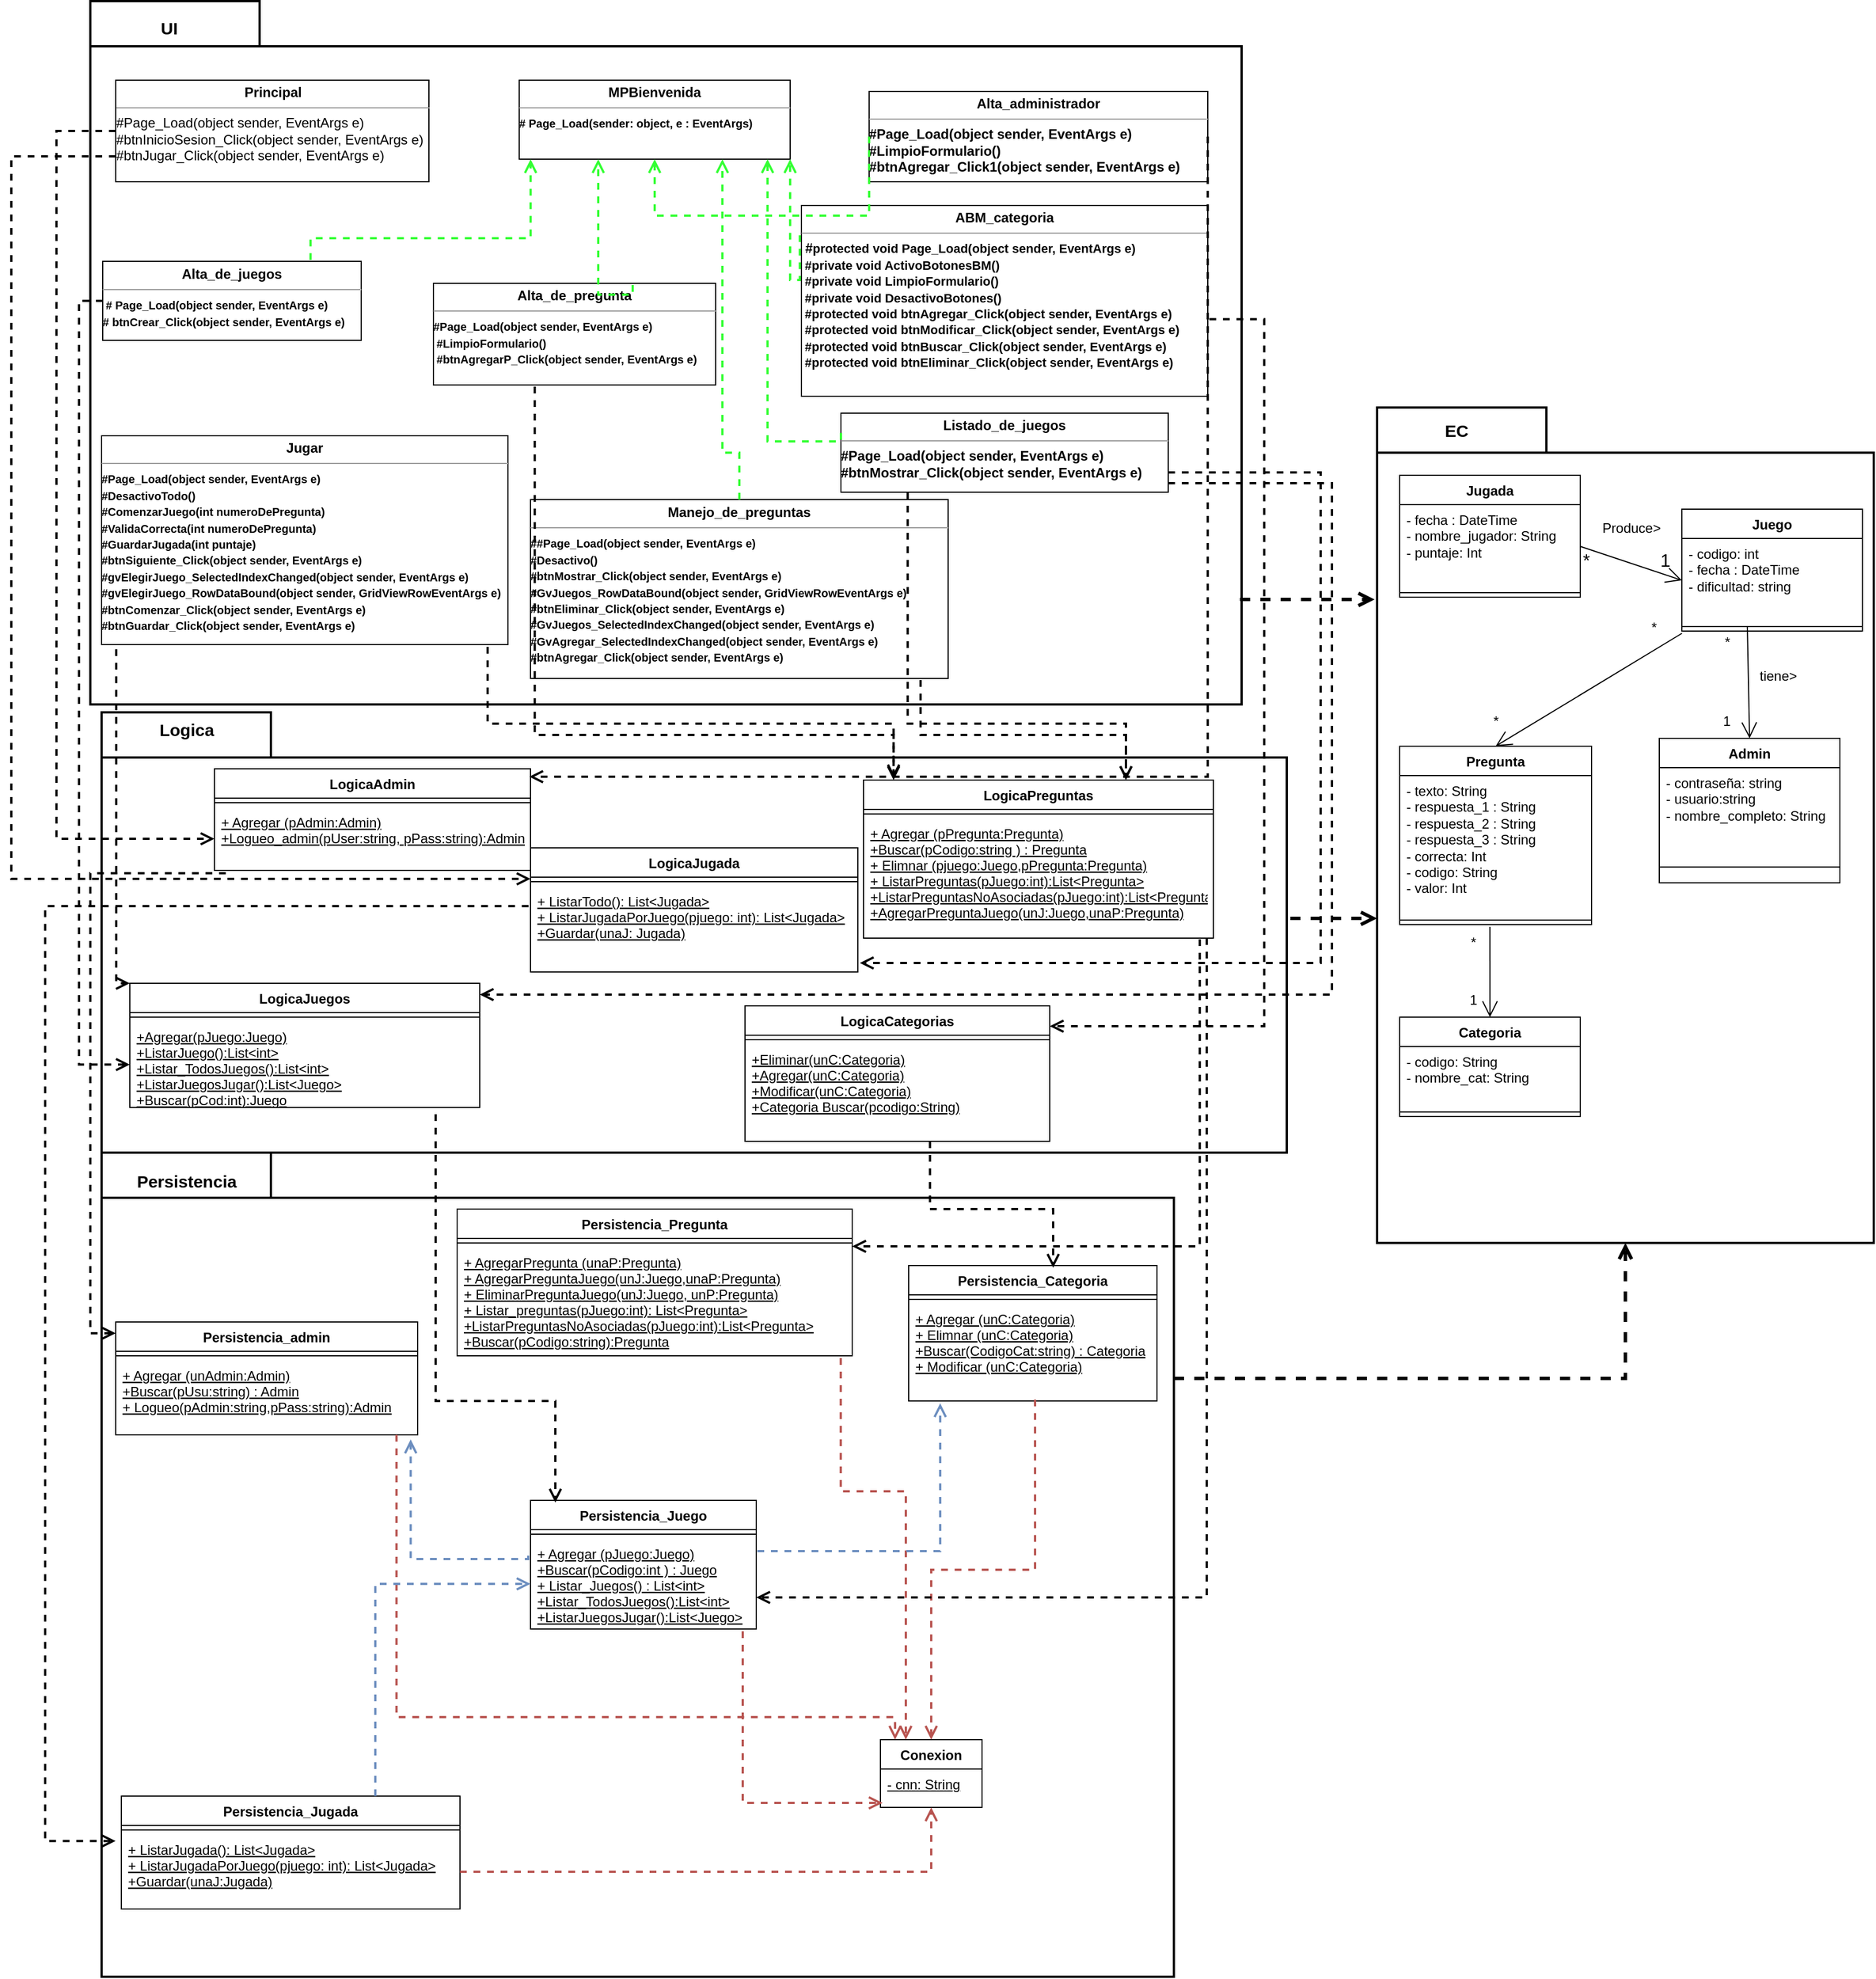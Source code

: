 <mxfile version="21.0.6" type="device"><diagram name="Página-1" id="1wALdvkcm7aTDhmQ1cj5"><mxGraphModel dx="2110" dy="2042" grid="1" gridSize="10" guides="1" tooltips="1" connect="1" arrows="1" fold="1" page="1" pageScale="1" pageWidth="827" pageHeight="1169" math="0" shadow="0"><root><mxCell id="0"/><mxCell id="1" parent="0"/><mxCell id="NUcL-HR8zXQVkxXregE4-1" value="" style="shape=folder;fontStyle=1;spacingTop=10;tabWidth=150;tabHeight=40;tabPosition=left;html=1;strokeWidth=2;" parent="1" vertex="1"><mxGeometry x="110" y="-260" width="1020" height="623" as="geometry"/></mxCell><mxCell id="NUcL-HR8zXQVkxXregE4-5" value="UI" style="text;align=center;fontStyle=1;verticalAlign=middle;spacingLeft=3;spacingRight=3;strokeColor=none;rotatable=0;points=[[0,0.5],[1,0.5]];portConstraint=eastwest;fontSize=15;" parent="1" vertex="1"><mxGeometry x="140" y="-250" width="80" height="26" as="geometry"/></mxCell><mxCell id="NUcL-HR8zXQVkxXregE4-6" value="" style="shape=folder;fontStyle=1;spacingTop=10;tabWidth=150;tabHeight=40;tabPosition=left;html=1;strokeWidth=2;" parent="1" vertex="1"><mxGeometry x="1250" y="100" width="440" height="740" as="geometry"/></mxCell><mxCell id="NUcL-HR8zXQVkxXregE4-7" value="&lt;font style=&quot;font-size: 13px;&quot;&gt;&lt;font style=&quot;font-size: 14px;&quot;&gt;&lt;font style=&quot;font-size: 15px;&quot;&gt;&lt;b&gt;EC&lt;/b&gt;&lt;/font&gt;&lt;/font&gt;&lt;/font&gt;" style="text;html=1;align=center;verticalAlign=middle;resizable=0;points=[];autosize=1;strokeColor=none;fillColor=none;" parent="1" vertex="1"><mxGeometry x="1300" y="105" width="40" height="30" as="geometry"/></mxCell><mxCell id="NUcL-HR8zXQVkxXregE4-8" value="" style="shape=folder;fontStyle=1;spacingTop=10;tabWidth=150;tabHeight=40;tabPosition=left;html=1;strokeWidth=2;" parent="1" vertex="1"><mxGeometry x="120" y="370" width="1050" height="390" as="geometry"/></mxCell><mxCell id="NUcL-HR8zXQVkxXregE4-9" value="&lt;font style=&quot;font-size: 13px;&quot;&gt;&lt;b&gt;&lt;font style=&quot;font-size: 14px;&quot;&gt;&lt;font style=&quot;font-size: 15px;&quot;&gt;Logica&lt;/font&gt;&lt;/font&gt;&lt;/b&gt;&lt;/font&gt;" style="text;html=1;align=center;verticalAlign=middle;resizable=0;points=[];autosize=1;strokeColor=none;fillColor=none;" parent="1" vertex="1"><mxGeometry x="160" y="370" width="70" height="30" as="geometry"/></mxCell><mxCell id="NUcL-HR8zXQVkxXregE4-10" value="" style="shape=folder;fontStyle=1;spacingTop=10;tabWidth=150;tabHeight=40;tabPosition=left;html=1;strokeWidth=2;" parent="1" vertex="1"><mxGeometry x="120" y="760" width="950" height="730" as="geometry"/></mxCell><mxCell id="NUcL-HR8zXQVkxXregE4-11" value="&lt;b&gt;&lt;font style=&quot;font-size: 13px;&quot;&gt;&lt;font style=&quot;font-size: 14px;&quot;&gt;&lt;font style=&quot;font-size: 15px;&quot;&gt;Persistencia&lt;/font&gt;&lt;/font&gt;&lt;/font&gt;&lt;/b&gt;" style="text;html=1;align=center;verticalAlign=middle;resizable=0;points=[];autosize=1;strokeColor=none;fillColor=none;" parent="1" vertex="1"><mxGeometry x="140" y="770" width="110" height="30" as="geometry"/></mxCell><mxCell id="NUcL-HR8zXQVkxXregE4-16" value="&lt;p style=&quot;margin:0px;margin-top:4px;text-align:center;&quot;&gt;&lt;b&gt;Principal&lt;/b&gt;&lt;br&gt;&lt;/p&gt;&lt;hr size=&quot;1&quot;&gt;#Page_Load(object sender, EventArgs e)&lt;br&gt;#btnInicioSesion_Click(object sender, EventArgs e)&lt;br&gt;#btnJugar_Click(object sender, EventArgs e)" style="verticalAlign=top;align=left;overflow=fill;fontSize=12;fontFamily=Helvetica;html=1;" parent="1" vertex="1"><mxGeometry x="132.5" y="-190" width="277.5" height="90" as="geometry"/></mxCell><mxCell id="NUcL-HR8zXQVkxXregE4-20" value="&lt;p style=&quot;margin:0px;margin-top:4px;text-align:center;&quot;&gt;&lt;b&gt;Jugar&lt;br&gt;&lt;/b&gt;&lt;/p&gt;&lt;hr size=&quot;1&quot;&gt;&lt;div style=&quot;height:2px;&quot;&gt;&lt;b&gt;&lt;font style=&quot;font-size: 10px;&quot;&gt;#Page_Load(object sender, EventArgs e)&lt;br&gt;#DesactivoTodo()&lt;br&gt;#ComenzarJuego(int numeroDePregunta)&lt;br&gt;#ValidaCorrecta(int numeroDePregunta)&lt;br&gt;#GuardarJugada(int puntaje)&lt;br&gt;#btnSiguiente_Click(object sender, EventArgs e)&lt;br&gt;#gvElegirJuego_SelectedIndexChanged(object sender, EventArgs e)&lt;br&gt;#gvElegirJuego_RowDataBound(object sender, GridViewRowEventArgs e)&lt;br&gt;#btnComenzar_Click(object sender, EventArgs e)&lt;br&gt;#btnGuardar_Click(object sender, EventArgs e)&amp;nbsp;&amp;nbsp;&amp;nbsp;&amp;nbsp; &lt;br&gt;&lt;/font&gt;&lt;/b&gt;&lt;/div&gt;&lt;div style=&quot;height:2px;&quot;&gt;&lt;b&gt;&lt;font style=&quot;font-size: 10px;&quot;&gt;&lt;br&gt;&lt;/font&gt;&lt;/b&gt;&lt;/div&gt;&lt;div style=&quot;height:2px;&quot;&gt;&lt;b&gt;&lt;font style=&quot;font-size: 10px;&quot;&gt;&lt;br&gt;&lt;/font&gt;&lt;/b&gt;&lt;/div&gt;" style="verticalAlign=top;align=left;overflow=fill;fontSize=12;fontFamily=Helvetica;html=1;" parent="1" vertex="1"><mxGeometry x="120" y="125" width="360" height="185" as="geometry"/></mxCell><mxCell id="NUcL-HR8zXQVkxXregE4-21" value="&lt;p style=&quot;margin:0px;margin-top:4px;text-align:center;&quot;&gt;&lt;b&gt;MPBienvenida&lt;/b&gt;&lt;br&gt;&lt;/p&gt;&lt;hr size=&quot;1&quot;&gt;&lt;div style=&quot;height:2px;&quot;&gt;&lt;div style=&quot;height:2px;&quot;&gt;&lt;b&gt;&lt;font style=&quot;font-size: 9px;&quot;&gt;&lt;font style=&quot;font-size: 10px;&quot;&gt;# Page_Load(sender: object, e : EventArgs)&lt;/font&gt;&lt;/font&gt;&lt;/b&gt;&lt;/div&gt;&lt;div style=&quot;height:2px;&quot;&gt;&lt;b&gt;&lt;font style=&quot;font-size: 9px;&quot;&gt;&lt;font style=&quot;font-size: 10px;&quot;&gt;&lt;br&gt;&lt;/font&gt;&lt;/font&gt;&lt;/b&gt;&lt;/div&gt;&lt;div style=&quot;height:2px;&quot;&gt;&lt;b&gt;&lt;font style=&quot;font-size: 9px;&quot;&gt;&lt;font style=&quot;font-size: 10px;&quot;&gt;&lt;br&gt;&lt;/font&gt;&lt;/font&gt;&lt;/b&gt;&lt;/div&gt;&lt;div style=&quot;height:2px;&quot;&gt;&lt;b&gt;&lt;font style=&quot;font-size: 9px;&quot;&gt;&lt;font style=&quot;font-size: 10px;&quot;&gt;&lt;br&gt;&lt;/font&gt;&lt;/font&gt;&lt;/b&gt;&lt;/div&gt;&lt;div style=&quot;height:2px;&quot;&gt;&lt;b&gt;&lt;font style=&quot;font-size: 9px;&quot;&gt;&lt;font style=&quot;font-size: 10px;&quot;&gt;&lt;br&gt;&lt;/font&gt;&lt;/font&gt;&lt;/b&gt;&lt;/div&gt;&lt;div style=&quot;height:2px;&quot;&gt;&lt;b&gt;&lt;font style=&quot;font-size: 9px;&quot;&gt;&lt;font style=&quot;font-size: 10px;&quot;&gt;&lt;br&gt;&lt;/font&gt;&lt;/font&gt;&lt;/b&gt;&lt;/div&gt;&lt;/div&gt;" style="verticalAlign=top;align=left;overflow=fill;fontSize=12;fontFamily=Helvetica;html=1;" parent="1" vertex="1"><mxGeometry x="490" y="-190" width="240" height="70" as="geometry"/></mxCell><mxCell id="NUcL-HR8zXQVkxXregE4-22" value="&lt;p style=&quot;margin:0px;margin-top:4px;text-align:center;&quot;&gt;&lt;b&gt;Alta_administrador&lt;/b&gt;&lt;br&gt;&lt;/p&gt;&lt;hr size=&quot;1&quot;&gt;&lt;b&gt;#Page_Load(object sender, EventArgs e)&lt;br&gt;#LimpioFormulario()&lt;br&gt;#btnAgregar_Click1(object sender, EventArgs e)&lt;/b&gt;" style="verticalAlign=top;align=left;overflow=fill;fontSize=12;fontFamily=Helvetica;html=1;" parent="1" vertex="1"><mxGeometry x="800" y="-180" width="300" height="80" as="geometry"/></mxCell><mxCell id="NUcL-HR8zXQVkxXregE4-23" value="&lt;p style=&quot;margin:0px;margin-top:4px;text-align:center;&quot;&gt;&lt;b&gt;ABM_categoria&lt;/b&gt;&lt;br&gt;&lt;/p&gt;&lt;hr size=&quot;1&quot;&gt;&lt;font style=&quot;font-size: 12px;&quot;&gt;&lt;b&gt;&amp;nbsp;#&lt;font style=&quot;font-size: 11px;&quot;&gt;protected void Page_Load(object sender, EventArgs e)&lt;br&gt;&amp;nbsp;#private void ActivoBotonesBM()&lt;br&gt;&amp;nbsp;#private void LimpioFormulario()&lt;br&gt;&amp;nbsp;#private void DesactivoBotones()&lt;br&gt;&amp;nbsp;#protected void btnAgregar_Click(object sender, EventArgs e)&lt;br&gt;&amp;nbsp;#protected void btnModificar_Click(object sender, EventArgs e)&lt;br&gt;&amp;nbsp;#protected void btnBuscar_Click(object sender, EventArgs e)&lt;br&gt;&amp;nbsp;#protected void btnEliminar_Click(object sender, EventArgs e)&lt;/font&gt;&lt;/b&gt;&lt;/font&gt;" style="verticalAlign=top;align=left;overflow=fill;fontSize=12;fontFamily=Helvetica;html=1;" parent="1" vertex="1"><mxGeometry x="740" y="-79" width="360" height="169" as="geometry"/></mxCell><mxCell id="NUcL-HR8zXQVkxXregE4-24" value="&lt;p style=&quot;margin:0px;margin-top:4px;text-align:center;&quot;&gt;&lt;b&gt;Alta_de_pregunta&lt;/b&gt;&lt;br&gt;&lt;/p&gt;&lt;hr size=&quot;1&quot;&gt;&lt;div style=&quot;height:2px;&quot;&gt;&lt;b&gt;&lt;font style=&quot;font-size: 9px;&quot;&gt;&lt;font style=&quot;font-size: 10px;&quot;&gt;#Page_Load(object sender, EventArgs e)&lt;br&gt;&amp;nbsp;#LimpioFormulario()&lt;br&gt;&amp;nbsp;#btnAgregarP_Click(object sender, EventArgs e)&lt;/font&gt;&lt;/font&gt;&lt;/b&gt;&lt;/div&gt;" style="verticalAlign=top;align=left;overflow=fill;fontSize=12;fontFamily=Helvetica;html=1;" parent="1" vertex="1"><mxGeometry x="414" y="-10" width="250" height="90" as="geometry"/></mxCell><mxCell id="NUcL-HR8zXQVkxXregE4-25" value="&lt;p style=&quot;margin:0px;margin-top:4px;text-align:center;&quot;&gt;&lt;b&gt;Alta_de_juegos&lt;br&gt;&lt;/b&gt;&lt;/p&gt;&lt;hr size=&quot;1&quot;&gt;&lt;div style=&quot;height:2px;&quot;&gt;&lt;div style=&quot;height:2px;&quot;&gt;&lt;b&gt;&lt;font style=&quot;font-size: 9px;&quot;&gt;&lt;font style=&quot;font-size: 10px;&quot;&gt;&amp;nbsp;# Page_Load(object sender, EventArgs e)&lt;br&gt;# btnCrear_Click(object sender, EventArgs e)&lt;br&gt;&lt;/font&gt;&lt;/font&gt;&lt;/b&gt;&lt;/div&gt;&lt;/div&gt;" style="verticalAlign=top;align=left;overflow=fill;fontSize=12;fontFamily=Helvetica;html=1;" parent="1" vertex="1"><mxGeometry x="121" y="-29.5" width="229" height="70" as="geometry"/></mxCell><mxCell id="NUcL-HR8zXQVkxXregE4-26" value="&lt;p style=&quot;margin:0px;margin-top:4px;text-align:center;&quot;&gt;&lt;b&gt;Listado_de_juegos&lt;/b&gt;&lt;br&gt;&lt;/p&gt;&lt;hr size=&quot;1&quot;&gt;&lt;div style=&quot;height:2px;&quot;&gt;&lt;b&gt;#Page_Load(object sender, EventArgs e)&lt;br&gt;#btnMostrar_Click(object sender, EventArgs e)&lt;/b&gt;&lt;/div&gt;" style="verticalAlign=top;align=left;overflow=fill;fontSize=12;fontFamily=Helvetica;html=1;" parent="1" vertex="1"><mxGeometry x="775" y="105" width="290" height="70" as="geometry"/></mxCell><mxCell id="NUcL-HR8zXQVkxXregE4-27" value="&lt;p style=&quot;margin:0px;margin-top:4px;text-align:center;&quot;&gt;&lt;b&gt;Manejo_de_preguntas&lt;/b&gt;&lt;br&gt;&lt;/p&gt;&lt;hr size=&quot;1&quot;&gt;&lt;div style=&quot;height:2px;&quot;&gt;&lt;div style=&quot;height:2px;&quot;&gt;&lt;div style=&quot;height:2px;&quot;&gt;&lt;b&gt;&lt;font style=&quot;font-size: 9px;&quot;&gt;&lt;font style=&quot;font-size: 10px;&quot;&gt;##Page_Load(object sender, EventArgs e)&lt;br&gt;#Desactivo()&lt;br&gt;#btnMostrar_Click(object sender, EventArgs e)&lt;br&gt;#GvJuegos_RowDataBound(object sender, GridViewRowEventArgs e)&lt;br&gt;#btnEliminar_Click(object sender, EventArgs e)&lt;br&gt;#GvJuegos_SelectedIndexChanged(object sender, EventArgs e)&lt;br&gt;#GvAgregar_SelectedIndexChanged(object sender, EventArgs e)&lt;br&gt;#btnAgregar_Click(object sender, EventArgs e)&lt;br&gt;&lt;br&gt;&lt;/font&gt;&lt;/font&gt;&lt;/b&gt;&lt;/div&gt;&lt;/div&gt;&lt;/div&gt;" style="verticalAlign=top;align=left;overflow=fill;fontSize=12;fontFamily=Helvetica;html=1;" parent="1" vertex="1"><mxGeometry x="500" y="181.5" width="370" height="158.5" as="geometry"/></mxCell><mxCell id="NUcL-HR8zXQVkxXregE4-28" value="Jugada" style="swimlane;fontStyle=1;align=center;verticalAlign=top;childLayout=stackLayout;horizontal=1;startSize=26;horizontalStack=0;resizeParent=1;resizeParentMax=0;resizeLast=0;collapsible=1;marginBottom=0;" parent="1" vertex="1"><mxGeometry x="1270" y="160" width="160" height="108" as="geometry"><mxRectangle x="380" y="200" width="80" height="30" as="alternateBounds"/></mxGeometry></mxCell><mxCell id="NUcL-HR8zXQVkxXregE4-29" value="- fecha : DateTime&lt;br&gt;&lt;div&gt;- nombre_jugador: String&lt;/div&gt;&lt;div&gt;- puntaje: Int&lt;br&gt;&lt;/div&gt;" style="text;strokeColor=none;fillColor=none;align=left;verticalAlign=top;spacingLeft=4;spacingRight=4;overflow=hidden;rotatable=0;points=[[0,0.5],[1,0.5]];portConstraint=eastwest;html=1;" parent="NUcL-HR8zXQVkxXregE4-28" vertex="1"><mxGeometry y="26" width="160" height="74" as="geometry"/></mxCell><mxCell id="NUcL-HR8zXQVkxXregE4-30" value="" style="line;strokeWidth=1;fillColor=none;align=left;verticalAlign=middle;spacingTop=-1;spacingLeft=3;spacingRight=3;rotatable=0;labelPosition=right;points=[];portConstraint=eastwest;" parent="NUcL-HR8zXQVkxXregE4-28" vertex="1"><mxGeometry y="100" width="160" height="8" as="geometry"/></mxCell><mxCell id="NUcL-HR8zXQVkxXregE4-32" value="Juego" style="swimlane;fontStyle=1;align=center;verticalAlign=top;childLayout=stackLayout;horizontal=1;startSize=26;horizontalStack=0;resizeParent=1;resizeParentMax=0;resizeLast=0;collapsible=1;marginBottom=0;" parent="1" vertex="1"><mxGeometry x="1520" y="190" width="160" height="108" as="geometry"/></mxCell><mxCell id="NUcL-HR8zXQVkxXregE4-33" value="- codigo: int&lt;br&gt;- fecha : DateTime&lt;br&gt;- dificultad: string" style="text;strokeColor=none;fillColor=none;align=left;verticalAlign=top;spacingLeft=4;spacingRight=4;overflow=hidden;rotatable=0;points=[[0,0.5],[1,0.5]];portConstraint=eastwest;html=1;" parent="NUcL-HR8zXQVkxXregE4-32" vertex="1"><mxGeometry y="26" width="160" height="74" as="geometry"/></mxCell><mxCell id="NUcL-HR8zXQVkxXregE4-34" value="" style="line;strokeWidth=1;fillColor=none;align=left;verticalAlign=middle;spacingTop=-1;spacingLeft=3;spacingRight=3;rotatable=0;labelPosition=right;points=[];portConstraint=eastwest;" parent="NUcL-HR8zXQVkxXregE4-32" vertex="1"><mxGeometry y="100" width="160" height="8" as="geometry"/></mxCell><mxCell id="NUcL-HR8zXQVkxXregE4-36" value="Admin" style="swimlane;fontStyle=1;align=center;verticalAlign=top;childLayout=stackLayout;horizontal=1;startSize=26;horizontalStack=0;resizeParent=1;resizeParentMax=0;resizeLast=0;collapsible=1;marginBottom=0;" parent="1" vertex="1"><mxGeometry x="1500" y="393" width="160" height="128" as="geometry"/></mxCell><mxCell id="NUcL-HR8zXQVkxXregE4-37" value="&lt;div&gt;- contraseña: string&lt;br&gt;&lt;/div&gt;&lt;div&gt;- usuario:string&lt;br&gt;&lt;/div&gt;- nombre_completo: String" style="text;strokeColor=none;fillColor=none;align=left;verticalAlign=top;spacingLeft=4;spacingRight=4;overflow=hidden;rotatable=0;points=[[0,0.5],[1,0.5]];portConstraint=eastwest;html=1;" parent="NUcL-HR8zXQVkxXregE4-36" vertex="1"><mxGeometry y="26" width="160" height="74" as="geometry"/></mxCell><mxCell id="NUcL-HR8zXQVkxXregE4-38" value="" style="line;strokeWidth=1;fillColor=none;align=left;verticalAlign=middle;spacingTop=-1;spacingLeft=3;spacingRight=3;rotatable=0;labelPosition=right;points=[];portConstraint=eastwest;" parent="NUcL-HR8zXQVkxXregE4-36" vertex="1"><mxGeometry y="100" width="160" height="28" as="geometry"/></mxCell><mxCell id="NUcL-HR8zXQVkxXregE4-40" value="Pregunta" style="swimlane;fontStyle=1;align=center;verticalAlign=top;childLayout=stackLayout;horizontal=1;startSize=26;horizontalStack=0;resizeParent=1;resizeParentMax=0;resizeLast=0;collapsible=1;marginBottom=0;" parent="1" vertex="1"><mxGeometry x="1270" y="400" width="170" height="158" as="geometry"/></mxCell><mxCell id="NUcL-HR8zXQVkxXregE4-41" value="- texto: String&lt;br&gt;&lt;div&gt;- respuesta_1 : String&lt;/div&gt;&lt;div&gt;- respuesta_2 : String&lt;/div&gt;&lt;div&gt;- respuesta_3 : String&lt;/div&gt;&lt;div&gt;- correcta: Int&lt;/div&gt;&lt;div&gt;- codigo: String&lt;/div&gt;&lt;div&gt;- valor: Int&lt;/div&gt;" style="text;strokeColor=none;fillColor=none;align=left;verticalAlign=top;spacingLeft=4;spacingRight=4;overflow=hidden;rotatable=0;points=[[0,0.5],[1,0.5]];portConstraint=eastwest;html=1;" parent="NUcL-HR8zXQVkxXregE4-40" vertex="1"><mxGeometry y="26" width="170" height="124" as="geometry"/></mxCell><mxCell id="NUcL-HR8zXQVkxXregE4-42" value="" style="line;strokeWidth=1;fillColor=none;align=left;verticalAlign=middle;spacingTop=-1;spacingLeft=3;spacingRight=3;rotatable=0;labelPosition=right;points=[];portConstraint=eastwest;" parent="NUcL-HR8zXQVkxXregE4-40" vertex="1"><mxGeometry y="150" width="170" height="8" as="geometry"/></mxCell><mxCell id="NUcL-HR8zXQVkxXregE4-44" value="Categoria" style="swimlane;fontStyle=1;align=center;verticalAlign=top;childLayout=stackLayout;horizontal=1;startSize=26;horizontalStack=0;resizeParent=1;resizeParentMax=0;resizeLast=0;collapsible=1;marginBottom=0;" parent="1" vertex="1"><mxGeometry x="1270" y="640" width="160" height="88" as="geometry"/></mxCell><mxCell id="NUcL-HR8zXQVkxXregE4-45" value="- codigo: String&lt;br&gt;- nombre_cat: String" style="text;strokeColor=none;fillColor=none;align=left;verticalAlign=top;spacingLeft=4;spacingRight=4;overflow=hidden;rotatable=0;points=[[0,0.5],[1,0.5]];portConstraint=eastwest;html=1;" parent="NUcL-HR8zXQVkxXregE4-44" vertex="1"><mxGeometry y="26" width="160" height="54" as="geometry"/></mxCell><mxCell id="NUcL-HR8zXQVkxXregE4-46" value="" style="line;strokeWidth=1;fillColor=none;align=left;verticalAlign=middle;spacingTop=-1;spacingLeft=3;spacingRight=3;rotatable=0;labelPosition=right;points=[];portConstraint=eastwest;" parent="NUcL-HR8zXQVkxXregE4-44" vertex="1"><mxGeometry y="80" width="160" height="8" as="geometry"/></mxCell><mxCell id="NUcL-HR8zXQVkxXregE4-48" value="" style="endArrow=open;endFill=1;endSize=12;html=1;rounded=0;exitX=0.425;exitY=1;exitDx=0;exitDy=0;exitPerimeter=0;entryX=0.5;entryY=0;entryDx=0;entryDy=0;" parent="1" target="NUcL-HR8zXQVkxXregE4-36" edge="1"><mxGeometry width="160" relative="1" as="geometry"><mxPoint x="1578" y="294" as="sourcePoint"/><mxPoint x="1160" y="460" as="targetPoint"/></mxGeometry></mxCell><mxCell id="NUcL-HR8zXQVkxXregE4-49" value="*" style="text;html=1;align=center;verticalAlign=middle;resizable=0;points=[];autosize=1;strokeColor=none;fillColor=none;" parent="1" vertex="1"><mxGeometry x="1545" y="293" width="30" height="30" as="geometry"/></mxCell><mxCell id="NUcL-HR8zXQVkxXregE4-51" value="1" style="text;html=1;strokeColor=none;fillColor=none;align=center;verticalAlign=middle;whiteSpace=wrap;rounded=0;" parent="1" vertex="1"><mxGeometry x="1530" y="363" width="60" height="30" as="geometry"/></mxCell><mxCell id="NUcL-HR8zXQVkxXregE4-55" value="Conexion" style="swimlane;fontStyle=1;align=center;verticalAlign=top;childLayout=stackLayout;horizontal=1;startSize=26;horizontalStack=0;resizeParent=1;resizeParentMax=0;resizeLast=0;collapsible=1;marginBottom=0;" parent="1" vertex="1"><mxGeometry x="810" y="1280" width="90" height="60" as="geometry"><mxRectangle x="380" y="200" width="80" height="30" as="alternateBounds"/></mxGeometry></mxCell><mxCell id="NUcL-HR8zXQVkxXregE4-56" value="&lt;u&gt;- cnn: String&lt;/u&gt;" style="text;strokeColor=none;fillColor=none;align=left;verticalAlign=top;spacingLeft=4;spacingRight=4;overflow=hidden;rotatable=0;points=[[0,0.5],[1,0.5]];portConstraint=eastwest;html=1;" parent="NUcL-HR8zXQVkxXregE4-55" vertex="1"><mxGeometry y="26" width="90" height="34" as="geometry"/></mxCell><mxCell id="NUcL-HR8zXQVkxXregE4-60" value="" style="endArrow=open;endFill=1;endSize=12;html=1;rounded=0;exitX=0.529;exitY=1.038;exitDx=0;exitDy=0;entryX=0.5;entryY=0;entryDx=0;entryDy=0;exitPerimeter=0;" parent="1" target="NUcL-HR8zXQVkxXregE4-44" edge="1"><mxGeometry width="160" relative="1" as="geometry"><mxPoint x="1349.93" y="559.988" as="sourcePoint"/><mxPoint x="810" y="520" as="targetPoint"/></mxGeometry></mxCell><mxCell id="NUcL-HR8zXQVkxXregE4-65" value="" style="endArrow=open;endFill=1;endSize=12;html=1;rounded=0;entryX=0.5;entryY=0;entryDx=0;entryDy=0;exitX=0.063;exitY=1.231;exitDx=0;exitDy=0;exitPerimeter=0;" parent="1" target="NUcL-HR8zXQVkxXregE4-40" edge="1"><mxGeometry width="160" relative="1" as="geometry"><mxPoint x="1520.08" y="300.006" as="sourcePoint"/><mxPoint x="820" y="530" as="targetPoint"/></mxGeometry></mxCell><mxCell id="NUcL-HR8zXQVkxXregE4-66" value="1" style="text;html=1;align=center;verticalAlign=middle;resizable=0;points=[];autosize=1;strokeColor=none;fillColor=none;" parent="1" vertex="1"><mxGeometry x="1320" y="610" width="30" height="30" as="geometry"/></mxCell><mxCell id="NUcL-HR8zXQVkxXregE4-67" value="*" style="text;html=1;align=center;verticalAlign=middle;resizable=0;points=[];autosize=1;strokeColor=none;fillColor=none;" parent="1" vertex="1"><mxGeometry x="1320" y="559" width="30" height="30" as="geometry"/></mxCell><mxCell id="NUcL-HR8zXQVkxXregE4-69" value="*" style="text;html=1;align=center;verticalAlign=middle;resizable=0;points=[];autosize=1;strokeColor=none;fillColor=none;" parent="1" vertex="1"><mxGeometry x="1480" y="280" width="30" height="30" as="geometry"/></mxCell><mxCell id="NUcL-HR8zXQVkxXregE4-71" value="*" style="text;html=1;align=center;verticalAlign=middle;resizable=0;points=[];autosize=1;strokeColor=none;fillColor=none;" parent="1" vertex="1"><mxGeometry x="1340" y="363" width="30" height="30" as="geometry"/></mxCell><mxCell id="NUcL-HR8zXQVkxXregE4-72" value="tiene&amp;gt;" style="text;html=1;align=center;verticalAlign=middle;resizable=0;points=[];autosize=1;strokeColor=none;fillColor=none;rotation=0;" parent="1" vertex="1"><mxGeometry x="1575" y="323" width="60" height="30" as="geometry"/></mxCell><mxCell id="C9JxF7hvUx8Zk_O8lixM-2" value="" style="endArrow=open;endFill=1;endSize=12;html=1;rounded=0;fontSize=12;curved=1;exitX=1;exitY=0.5;exitDx=0;exitDy=0;entryX=0;entryY=0.5;entryDx=0;entryDy=0;" parent="1" source="NUcL-HR8zXQVkxXregE4-29" target="NUcL-HR8zXQVkxXregE4-33" edge="1"><mxGeometry width="160" relative="1" as="geometry"><mxPoint x="750" y="440" as="sourcePoint"/><mxPoint x="1500" y="50" as="targetPoint"/></mxGeometry></mxCell><mxCell id="C9JxF7hvUx8Zk_O8lixM-3" value="&lt;font style=&quot;font-size: 15px;&quot;&gt;&lt;font style=&quot;font-size: 14px;&quot;&gt;&lt;font style=&quot;font-size: 13px;&quot;&gt;&lt;font style=&quot;font-size: 12px;&quot;&gt;&lt;font style=&quot;font-size: 11px;&quot;&gt;&lt;font style=&quot;font-size: 12px;&quot;&gt;Produce&amp;gt;&lt;/font&gt;&lt;/font&gt;&lt;/font&gt;&lt;/font&gt;&lt;/font&gt;&lt;/font&gt;" style="text;html=1;align=center;verticalAlign=middle;resizable=0;points=[];autosize=1;strokeColor=none;fillColor=none;fontSize=16;" parent="1" vertex="1"><mxGeometry x="1440" y="190" width="70" height="30" as="geometry"/></mxCell><mxCell id="C9JxF7hvUx8Zk_O8lixM-4" value="1" style="text;html=1;align=center;verticalAlign=middle;resizable=0;points=[];autosize=1;strokeColor=none;fillColor=none;fontSize=16;" parent="1" vertex="1"><mxGeometry x="1490" y="220" width="30" height="30" as="geometry"/></mxCell><mxCell id="C9JxF7hvUx8Zk_O8lixM-5" value="*" style="text;html=1;align=center;verticalAlign=middle;resizable=0;points=[];autosize=1;strokeColor=none;fillColor=none;fontSize=16;" parent="1" vertex="1"><mxGeometry x="1420" y="220" width="30" height="30" as="geometry"/></mxCell><mxCell id="C9JxF7hvUx8Zk_O8lixM-6" value="LogicaJuegos" style="swimlane;fontStyle=1;align=center;verticalAlign=top;childLayout=stackLayout;horizontal=1;startSize=26;horizontalStack=0;resizeParent=1;resizeParentMax=0;resizeLast=0;collapsible=1;marginBottom=0;" parent="1" vertex="1"><mxGeometry x="145" y="610" width="310" height="110" as="geometry"/></mxCell><mxCell id="C9JxF7hvUx8Zk_O8lixM-7" value="" style="line;strokeWidth=1;fillColor=none;align=left;verticalAlign=middle;spacingTop=-1;spacingLeft=3;spacingRight=3;rotatable=0;labelPosition=right;points=[];portConstraint=eastwest;" parent="C9JxF7hvUx8Zk_O8lixM-6" vertex="1"><mxGeometry y="26" width="310" height="8" as="geometry"/></mxCell><mxCell id="C9JxF7hvUx8Zk_O8lixM-8" value="+Agregar(pJuego:Juego)&#xA;+ListarJuego():List&lt;int&gt;&#xA;+Listar_TodosJuegos():List&lt;int&gt;&#xA;+ListarJuegosJugar():List&lt;Juego&gt;&#xA;+Buscar(pCod:int):Juego&#xA;&#xA;&#xA;" style="text;strokeColor=none;fillColor=none;align=left;verticalAlign=top;spacingLeft=4;spacingRight=4;overflow=hidden;rotatable=0;points=[[0,0.5],[1,0.5]];portConstraint=eastwest;fontStyle=4" parent="C9JxF7hvUx8Zk_O8lixM-6" vertex="1"><mxGeometry y="34" width="310" height="76" as="geometry"/></mxCell><mxCell id="C9JxF7hvUx8Zk_O8lixM-9" value="LogicaCategorias" style="swimlane;fontStyle=1;align=center;verticalAlign=top;childLayout=stackLayout;horizontal=1;startSize=26;horizontalStack=0;resizeParent=1;resizeParentMax=0;resizeLast=0;collapsible=1;marginBottom=0;" parent="1" vertex="1"><mxGeometry x="690" y="630" width="270" height="120" as="geometry"/></mxCell><mxCell id="C9JxF7hvUx8Zk_O8lixM-10" value="" style="line;strokeWidth=1;fillColor=none;align=left;verticalAlign=middle;spacingTop=-1;spacingLeft=3;spacingRight=3;rotatable=0;labelPosition=right;points=[];portConstraint=eastwest;" parent="C9JxF7hvUx8Zk_O8lixM-9" vertex="1"><mxGeometry y="26" width="270" height="8" as="geometry"/></mxCell><mxCell id="C9JxF7hvUx8Zk_O8lixM-11" value="+Eliminar(unC:Categoria)&#xA;+Agregar(unC:Categoria)&#xA;+Modificar(unC:Categoria)&#xA;+Categoria Buscar(pcodigo:String)" style="text;strokeColor=none;fillColor=none;align=left;verticalAlign=top;spacingLeft=4;spacingRight=4;overflow=hidden;rotatable=0;points=[[0,0.5],[1,0.5]];portConstraint=eastwest;fontStyle=4" parent="C9JxF7hvUx8Zk_O8lixM-9" vertex="1"><mxGeometry y="34" width="270" height="86" as="geometry"/></mxCell><mxCell id="C9JxF7hvUx8Zk_O8lixM-12" value="LogicaPreguntas" style="swimlane;fontStyle=1;align=center;verticalAlign=top;childLayout=stackLayout;horizontal=1;startSize=26;horizontalStack=0;resizeParent=1;resizeParentMax=0;resizeLast=0;collapsible=1;marginBottom=0;" parent="1" vertex="1"><mxGeometry x="795" y="430" width="310" height="140" as="geometry"/></mxCell><mxCell id="C9JxF7hvUx8Zk_O8lixM-13" value="" style="line;strokeWidth=1;fillColor=none;align=left;verticalAlign=middle;spacingTop=-1;spacingLeft=3;spacingRight=3;rotatable=0;labelPosition=right;points=[];portConstraint=eastwest;" parent="C9JxF7hvUx8Zk_O8lixM-12" vertex="1"><mxGeometry y="26" width="310" height="8" as="geometry"/></mxCell><mxCell id="C9JxF7hvUx8Zk_O8lixM-14" value="+ Agregar (pPregunta:Pregunta)&#xA;+Buscar(pCodigo:string ) : Pregunta&#xA;+ Elimnar (pjuego:Juego,pPregunta:Pregunta)&#xA;+ ListarPreguntas(pJuego:int):List&lt;Pregunta&gt;&#xA;+ListarPreguntasNoAsociadas(pJuego:int):List&lt;Pregunta&gt;&#xA;+AgregarPreguntaJuego(unJ:Juego,unaP:Pregunta)&#xA;&#xA;&#xA;" style="text;strokeColor=none;fillColor=none;align=left;verticalAlign=top;spacingLeft=4;spacingRight=4;overflow=hidden;rotatable=0;points=[[0,0.5],[1,0.5]];portConstraint=eastwest;fontStyle=4" parent="C9JxF7hvUx8Zk_O8lixM-12" vertex="1"><mxGeometry y="34" width="310" height="106" as="geometry"/></mxCell><mxCell id="C9JxF7hvUx8Zk_O8lixM-15" value="LogicaAdmin" style="swimlane;fontStyle=1;align=center;verticalAlign=top;childLayout=stackLayout;horizontal=1;startSize=26;horizontalStack=0;resizeParent=1;resizeParentMax=0;resizeLast=0;collapsible=1;marginBottom=0;" parent="1" vertex="1"><mxGeometry x="220" y="420" width="280" height="90" as="geometry"/></mxCell><mxCell id="C9JxF7hvUx8Zk_O8lixM-16" value="" style="line;strokeWidth=1;fillColor=none;align=left;verticalAlign=middle;spacingTop=-1;spacingLeft=3;spacingRight=3;rotatable=0;labelPosition=right;points=[];portConstraint=eastwest;" parent="C9JxF7hvUx8Zk_O8lixM-15" vertex="1"><mxGeometry y="26" width="280" height="8" as="geometry"/></mxCell><mxCell id="C9JxF7hvUx8Zk_O8lixM-17" value="+ Agregar (pAdmin:Admin)&#xA;+Logueo_admin(pUser:string, pPass:string):Admin&#xA;" style="text;strokeColor=none;fillColor=none;align=left;verticalAlign=top;spacingLeft=4;spacingRight=4;overflow=hidden;rotatable=0;points=[[0,0.5],[1,0.5]];portConstraint=eastwest;fontStyle=4" parent="C9JxF7hvUx8Zk_O8lixM-15" vertex="1"><mxGeometry y="34" width="280" height="56" as="geometry"/></mxCell><mxCell id="C9JxF7hvUx8Zk_O8lixM-18" value="Persistencia_Juego" style="swimlane;fontStyle=1;align=center;verticalAlign=top;childLayout=stackLayout;horizontal=1;startSize=26;horizontalStack=0;resizeParent=1;resizeParentMax=0;resizeLast=0;collapsible=1;marginBottom=0;" parent="1" vertex="1"><mxGeometry x="500" y="1068" width="200" height="114" as="geometry"/></mxCell><mxCell id="C9JxF7hvUx8Zk_O8lixM-19" value="" style="line;strokeWidth=1;fillColor=none;align=left;verticalAlign=middle;spacingTop=-1;spacingLeft=3;spacingRight=3;rotatable=0;labelPosition=right;points=[];portConstraint=eastwest;" parent="C9JxF7hvUx8Zk_O8lixM-18" vertex="1"><mxGeometry y="26" width="200" height="8" as="geometry"/></mxCell><mxCell id="C9JxF7hvUx8Zk_O8lixM-20" value="+ Agregar (pJuego:Juego)&#xA;+Buscar(pCodigo:int ) : Juego&#xA;+ Listar_Juegos() : List&lt;int&gt;&#xA;+Listar_TodosJuegos():List&lt;int&gt;&#xA;+ListarJuegosJugar():List&lt;Juego&gt;&#xA;&#xA;" style="text;strokeColor=none;fillColor=none;align=left;verticalAlign=top;spacingLeft=4;spacingRight=4;overflow=hidden;rotatable=0;points=[[0,0.5],[1,0.5]];portConstraint=eastwest;fontStyle=4" parent="C9JxF7hvUx8Zk_O8lixM-18" vertex="1"><mxGeometry y="34" width="200" height="80" as="geometry"/></mxCell><mxCell id="C9JxF7hvUx8Zk_O8lixM-21" value="Persistencia_admin" style="swimlane;fontStyle=1;align=center;verticalAlign=top;childLayout=stackLayout;horizontal=1;startSize=26;horizontalStack=0;resizeParent=1;resizeParentMax=0;resizeLast=0;collapsible=1;marginBottom=0;" parent="1" vertex="1"><mxGeometry x="132.5" y="910" width="267.5" height="100" as="geometry"/></mxCell><mxCell id="C9JxF7hvUx8Zk_O8lixM-22" value="" style="line;strokeWidth=1;fillColor=none;align=left;verticalAlign=middle;spacingTop=-1;spacingLeft=3;spacingRight=3;rotatable=0;labelPosition=right;points=[];portConstraint=eastwest;" parent="C9JxF7hvUx8Zk_O8lixM-21" vertex="1"><mxGeometry y="26" width="267.5" height="8" as="geometry"/></mxCell><mxCell id="C9JxF7hvUx8Zk_O8lixM-23" value="+ Agregar (unAdmin:Admin)&#xA;+Buscar(pUsu:string) : Admin&#xA;+ Logueo(pAdmin:string,pPass:string):Admin&#xA;  " style="text;strokeColor=none;fillColor=none;align=left;verticalAlign=top;spacingLeft=4;spacingRight=4;overflow=hidden;rotatable=0;points=[[0,0.5],[1,0.5]];portConstraint=eastwest;fontStyle=4" parent="C9JxF7hvUx8Zk_O8lixM-21" vertex="1"><mxGeometry y="34" width="267.5" height="66" as="geometry"/></mxCell><mxCell id="C9JxF7hvUx8Zk_O8lixM-24" value="Persistencia_Pregunta" style="swimlane;fontStyle=1;align=center;verticalAlign=top;childLayout=stackLayout;horizontal=1;startSize=26;horizontalStack=0;resizeParent=1;resizeParentMax=0;resizeLast=0;collapsible=1;marginBottom=0;" parent="1" vertex="1"><mxGeometry x="435" y="810" width="350" height="130" as="geometry"/></mxCell><mxCell id="C9JxF7hvUx8Zk_O8lixM-25" value="" style="line;strokeWidth=1;fillColor=none;align=left;verticalAlign=middle;spacingTop=-1;spacingLeft=3;spacingRight=3;rotatable=0;labelPosition=right;points=[];portConstraint=eastwest;" parent="C9JxF7hvUx8Zk_O8lixM-24" vertex="1"><mxGeometry y="26" width="350" height="8" as="geometry"/></mxCell><mxCell id="C9JxF7hvUx8Zk_O8lixM-26" value="+ AgregarPregunta (unaP:Pregunta)&#xA;+ AgregarPreguntaJuego(unJ:Juego,unaP:Pregunta)&#xA;+ EliminarPreguntaJuego(unJ:Juego, unP:Pregunta)&#xA;+ Listar_preguntas(pJuego:int): List&lt;Pregunta&gt;&#xA;+ListarPreguntasNoAsociadas(pJuego:int):List&lt;Pregunta&gt;&#xA;+Buscar(pCodigo:string):Pregunta&#xA;" style="text;strokeColor=none;fillColor=none;align=left;verticalAlign=top;spacingLeft=4;spacingRight=4;overflow=hidden;rotatable=0;points=[[0,0.5],[1,0.5]];portConstraint=eastwest;fontStyle=4" parent="C9JxF7hvUx8Zk_O8lixM-24" vertex="1"><mxGeometry y="34" width="350" height="96" as="geometry"/></mxCell><mxCell id="C9JxF7hvUx8Zk_O8lixM-27" value="Persistencia_Categoria" style="swimlane;fontStyle=1;align=center;verticalAlign=top;childLayout=stackLayout;horizontal=1;startSize=26;horizontalStack=0;resizeParent=1;resizeParentMax=0;resizeLast=0;collapsible=1;marginBottom=0;" parent="1" vertex="1"><mxGeometry x="835" y="860" width="220" height="120" as="geometry"/></mxCell><mxCell id="C9JxF7hvUx8Zk_O8lixM-28" value="" style="line;strokeWidth=1;fillColor=none;align=left;verticalAlign=middle;spacingTop=-1;spacingLeft=3;spacingRight=3;rotatable=0;labelPosition=right;points=[];portConstraint=eastwest;" parent="C9JxF7hvUx8Zk_O8lixM-27" vertex="1"><mxGeometry y="26" width="220" height="8" as="geometry"/></mxCell><mxCell id="C9JxF7hvUx8Zk_O8lixM-29" value="+ Agregar (unC:Categoria)&#xA;+ Elimnar (unC:Categoria)&#xA;+Buscar(CodigoCat:string) : Categoria&#xA;+ Modificar (unC:Categoria)&#xA;&#xA;  &#xA;" style="text;strokeColor=none;fillColor=none;align=left;verticalAlign=top;spacingLeft=4;spacingRight=4;overflow=hidden;rotatable=0;points=[[0,0.5],[1,0.5]];portConstraint=eastwest;fontStyle=4" parent="C9JxF7hvUx8Zk_O8lixM-27" vertex="1"><mxGeometry y="34" width="220" height="86" as="geometry"/></mxCell><mxCell id="C9JxF7hvUx8Zk_O8lixM-30" value="Persistencia_Jugada" style="swimlane;fontStyle=1;align=center;verticalAlign=top;childLayout=stackLayout;horizontal=1;startSize=26;horizontalStack=0;resizeParent=1;resizeParentMax=0;resizeLast=0;collapsible=1;marginBottom=0;" parent="1" vertex="1"><mxGeometry x="137.5" y="1330" width="300" height="100" as="geometry"/></mxCell><mxCell id="C9JxF7hvUx8Zk_O8lixM-31" value="" style="line;strokeWidth=1;fillColor=none;align=left;verticalAlign=middle;spacingTop=-1;spacingLeft=3;spacingRight=3;rotatable=0;labelPosition=right;points=[];portConstraint=eastwest;" parent="C9JxF7hvUx8Zk_O8lixM-30" vertex="1"><mxGeometry y="26" width="300" height="8" as="geometry"/></mxCell><mxCell id="C9JxF7hvUx8Zk_O8lixM-32" value="+ ListarJugada(): List&lt;Jugada&gt;&#xA;+ ListarJugadaPorJuego(pjuego: int): List&lt;Jugada&gt;&#xA;+Guardar(unaJ:Jugada)&#xA; " style="text;strokeColor=none;fillColor=none;align=left;verticalAlign=top;spacingLeft=4;spacingRight=4;overflow=hidden;rotatable=0;points=[[0,0.5],[1,0.5]];portConstraint=eastwest;fontStyle=4" parent="C9JxF7hvUx8Zk_O8lixM-30" vertex="1"><mxGeometry y="34" width="300" height="66" as="geometry"/></mxCell><mxCell id="SrO1bYA6_ynYJymJ9bqf-5" value="" style="html=1;verticalAlign=bottom;endArrow=open;dashed=1;endSize=8;edgeStyle=elbowEdgeStyle;elbow=vertical;curved=0;rounded=0;strokeWidth=3;" parent="1" target="NUcL-HR8zXQVkxXregE4-6" edge="1"><mxGeometry x="-1" y="325" relative="1" as="geometry"><mxPoint x="1070" y="960" as="sourcePoint"/><mxPoint x="1420" y="1040" as="targetPoint"/><mxPoint x="230" y="-95" as="offset"/><Array as="points"><mxPoint x="1070" y="960"/></Array></mxGeometry></mxCell><mxCell id="SrO1bYA6_ynYJymJ9bqf-7" value="" style="html=1;verticalAlign=bottom;endArrow=open;dashed=1;endSize=8;edgeStyle=elbowEdgeStyle;elbow=vertical;curved=0;rounded=0;exitX=1;exitY=0.853;exitDx=0;exitDy=0;exitPerimeter=0;entryX=-0.005;entryY=0.23;entryDx=0;entryDy=0;entryPerimeter=0;strokeWidth=3;" parent="1" source="NUcL-HR8zXQVkxXregE4-1" target="NUcL-HR8zXQVkxXregE4-6" edge="1"><mxGeometry x="-1" y="325" relative="1" as="geometry"><mxPoint x="1080" y="830" as="sourcePoint"/><mxPoint x="1260" y="830" as="targetPoint"/><mxPoint x="230" y="-95" as="offset"/><Array as="points"><mxPoint x="1140" y="270"/></Array></mxGeometry></mxCell><mxCell id="SrO1bYA6_ynYJymJ9bqf-9" value="" style="html=1;verticalAlign=bottom;endArrow=open;dashed=1;endSize=8;edgeStyle=elbowEdgeStyle;elbow=vertical;curved=0;rounded=0;exitX=1.003;exitY=0.468;exitDx=0;exitDy=0;exitPerimeter=0;strokeWidth=3;" parent="1" source="NUcL-HR8zXQVkxXregE4-8" target="NUcL-HR8zXQVkxXregE4-6" edge="1"><mxGeometry x="-1" y="325" relative="1" as="geometry"><mxPoint x="1100" y="850" as="sourcePoint"/><mxPoint x="1220" y="620" as="targetPoint"/><mxPoint x="230" y="-95" as="offset"/></mxGeometry></mxCell><mxCell id="SrO1bYA6_ynYJymJ9bqf-10" value="" style="html=1;verticalAlign=bottom;endArrow=open;dashed=1;endSize=8;edgeStyle=elbowEdgeStyle;elbow=vertical;curved=0;rounded=0;exitX=0.94;exitY=1.025;exitDx=0;exitDy=0;exitPerimeter=0;entryX=0.022;entryY=0.882;entryDx=0;entryDy=0;entryPerimeter=0;fillColor=#f8cecc;strokeColor=#b85450;strokeWidth=2;" parent="1" source="C9JxF7hvUx8Zk_O8lixM-20" target="NUcL-HR8zXQVkxXregE4-56" edge="1"><mxGeometry x="-1" y="325" relative="1" as="geometry"><mxPoint x="1080" y="830" as="sourcePoint"/><mxPoint x="1260" y="830" as="targetPoint"/><mxPoint x="230" y="-95" as="offset"/><Array as="points"><mxPoint x="730" y="1336"/><mxPoint x="720" y="1165"/></Array></mxGeometry></mxCell><mxCell id="SrO1bYA6_ynYJymJ9bqf-11" value="" style="html=1;verticalAlign=bottom;endArrow=open;dashed=1;endSize=8;edgeStyle=elbowEdgeStyle;elbow=vertical;curved=0;rounded=0;exitX=1;exitY=0.5;exitDx=0;exitDy=0;entryX=0.5;entryY=1;entryDx=0;entryDy=0;fillColor=#f8cecc;strokeColor=#b85450;strokeWidth=2;" parent="1" source="C9JxF7hvUx8Zk_O8lixM-32" target="NUcL-HR8zXQVkxXregE4-55" edge="1"><mxGeometry x="-1" y="325" relative="1" as="geometry"><mxPoint x="1090" y="840" as="sourcePoint"/><mxPoint x="1270" y="840" as="targetPoint"/><mxPoint x="230" y="-95" as="offset"/><Array as="points"><mxPoint x="580" y="1397"/><mxPoint x="750" y="1280"/><mxPoint x="610" y="1109"/></Array></mxGeometry></mxCell><mxCell id="SrO1bYA6_ynYJymJ9bqf-12" value="" style="html=1;verticalAlign=bottom;endArrow=open;dashed=1;endSize=8;edgeStyle=elbowEdgeStyle;elbow=vertical;curved=0;rounded=0;exitX=0.93;exitY=1;exitDx=0;exitDy=0;fillColor=#f8cecc;strokeColor=#b85450;strokeWidth=2;entryX=0.144;entryY=0;entryDx=0;entryDy=0;entryPerimeter=0;exitPerimeter=0;" parent="1" source="C9JxF7hvUx8Zk_O8lixM-23" target="NUcL-HR8zXQVkxXregE4-55" edge="1"><mxGeometry x="-1" y="325" relative="1" as="geometry"><mxPoint x="1100" y="850" as="sourcePoint"/><mxPoint x="720" y="1070" as="targetPoint"/><mxPoint x="230" y="-95" as="offset"/><Array as="points"><mxPoint x="540" y="1260"/><mxPoint x="700" y="1210"/><mxPoint x="560" y="1070"/><mxPoint x="580" y="1070"/><mxPoint x="690" y="1070"/></Array></mxGeometry></mxCell><mxCell id="SrO1bYA6_ynYJymJ9bqf-13" value="" style="html=1;verticalAlign=bottom;endArrow=open;dashed=1;endSize=8;edgeStyle=elbowEdgeStyle;elbow=vertical;curved=0;rounded=0;exitX=0.971;exitY=1.021;exitDx=0;exitDy=0;entryX=0.25;entryY=0;entryDx=0;entryDy=0;fillColor=#f8cecc;strokeColor=#b85450;strokeWidth=2;exitPerimeter=0;" parent="1" source="C9JxF7hvUx8Zk_O8lixM-26" target="NUcL-HR8zXQVkxXregE4-55" edge="1"><mxGeometry x="-1" y="325" relative="1" as="geometry"><mxPoint x="1110" y="860" as="sourcePoint"/><mxPoint x="1290" y="860" as="targetPoint"/><mxPoint x="230" y="-95" as="offset"/><Array as="points"><mxPoint x="830" y="1060"/><mxPoint x="800" y="1010"/></Array></mxGeometry></mxCell><mxCell id="SrO1bYA6_ynYJymJ9bqf-14" value="" style="html=1;verticalAlign=bottom;endArrow=open;dashed=1;endSize=8;edgeStyle=elbowEdgeStyle;elbow=vertical;curved=0;rounded=0;exitX=0.509;exitY=0.985;exitDx=0;exitDy=0;exitPerimeter=0;entryX=0.5;entryY=0;entryDx=0;entryDy=0;fillColor=#f8cecc;strokeColor=#b85450;strokeWidth=2;" parent="1" source="C9JxF7hvUx8Zk_O8lixM-29" target="NUcL-HR8zXQVkxXregE4-55" edge="1"><mxGeometry x="-1" y="325" relative="1" as="geometry"><mxPoint x="1120" y="870" as="sourcePoint"/><mxPoint x="1300" y="870" as="targetPoint"/><mxPoint x="230" y="-95" as="offset"/></mxGeometry></mxCell><mxCell id="tvH24hwPq36-QC4oVJUA-1" value="" style="html=1;verticalAlign=bottom;endArrow=open;dashed=1;endSize=8;edgeStyle=elbowEdgeStyle;elbow=vertical;curved=0;rounded=0;fillColor=#d5e8d4;strokeColor=#33FF33;strokeWidth=2;exitX=0;exitY=0.5;exitDx=0;exitDy=0;" parent="1" source="NUcL-HR8zXQVkxXregE4-22" edge="1" target="NUcL-HR8zXQVkxXregE4-21"><mxGeometry x="-1" y="325" relative="1" as="geometry"><mxPoint x="770" y="-50" as="sourcePoint"/><mxPoint x="731" y="70" as="targetPoint"/><mxPoint x="230" y="-95" as="offset"/><Array as="points"><mxPoint x="750" y="-70"/><mxPoint x="670" y="40"/><mxPoint x="740" y="70"/></Array></mxGeometry></mxCell><mxCell id="tvH24hwPq36-QC4oVJUA-2" value="" style="html=1;verticalAlign=bottom;endArrow=open;dashed=1;endSize=8;edgeStyle=elbowEdgeStyle;elbow=vertical;curved=0;rounded=0;fillColor=#d5e8d4;strokeColor=#33FF33;strokeWidth=2;exitX=-0.004;exitY=0.156;exitDx=0;exitDy=0;exitPerimeter=0;entryX=1;entryY=1;entryDx=0;entryDy=0;" parent="1" source="NUcL-HR8zXQVkxXregE4-23" target="NUcL-HR8zXQVkxXregE4-21" edge="1"><mxGeometry x="-1" y="325" relative="1" as="geometry"><mxPoint x="690" y="130" as="sourcePoint"/><mxPoint x="750" y="135" as="targetPoint"/><mxPoint x="230" y="-95" as="offset"/><Array as="points"><mxPoint x="760" y="-13"/></Array></mxGeometry></mxCell><mxCell id="tvH24hwPq36-QC4oVJUA-3" value="" style="html=1;verticalAlign=bottom;endArrow=open;dashed=1;endSize=8;edgeStyle=elbowEdgeStyle;elbow=vertical;curved=0;rounded=0;fillColor=#d5e8d4;strokeColor=#33FF33;exitX=0.5;exitY=0;exitDx=0;exitDy=0;strokeWidth=2;entryX=0.75;entryY=1;entryDx=0;entryDy=0;" parent="1" source="NUcL-HR8zXQVkxXregE4-27" edge="1" target="NUcL-HR8zXQVkxXregE4-21"><mxGeometry x="-1" y="325" relative="1" as="geometry"><mxPoint x="770" y="-30" as="sourcePoint"/><mxPoint x="685" y="100" as="targetPoint"/><mxPoint x="230" y="-95" as="offset"/><Array as="points"><mxPoint x="690" y="140"/><mxPoint x="690" y="130"/></Array></mxGeometry></mxCell><mxCell id="tvH24hwPq36-QC4oVJUA-4" value="" style="html=1;verticalAlign=bottom;endArrow=open;dashed=1;endSize=8;edgeStyle=elbowEdgeStyle;elbow=vertical;curved=0;rounded=0;exitX=0;exitY=0.25;exitDx=0;exitDy=0;fillColor=#d5e8d4;strokeColor=#33FF33;strokeWidth=2;" parent="1" source="NUcL-HR8zXQVkxXregE4-26" target="NUcL-HR8zXQVkxXregE4-21" edge="1"><mxGeometry x="-1" y="325" relative="1" as="geometry"><mxPoint x="760" y="95" as="sourcePoint"/><mxPoint x="820" y="100" as="targetPoint"/><mxPoint x="230" y="-95" as="offset"/><Array as="points"><mxPoint x="710" y="130"/><mxPoint x="830" y="150"/><mxPoint x="770" y="240"/><mxPoint x="850" y="90"/></Array></mxGeometry></mxCell><mxCell id="tvH24hwPq36-QC4oVJUA-5" value="" style="html=1;verticalAlign=bottom;endArrow=open;dashed=1;endSize=8;edgeStyle=elbowEdgeStyle;elbow=vertical;curved=0;rounded=0;exitX=0.706;exitY=0.017;exitDx=0;exitDy=0;fillColor=#d5e8d4;strokeColor=#33FF33;strokeWidth=2;exitPerimeter=0;" parent="1" source="NUcL-HR8zXQVkxXregE4-24" target="NUcL-HR8zXQVkxXregE4-21" edge="1"><mxGeometry x="-1" y="325" relative="1" as="geometry"><mxPoint x="770" y="105" as="sourcePoint"/><mxPoint x="830" y="110" as="targetPoint"/><mxPoint x="230" y="-95" as="offset"/><Array as="points"><mxPoint x="560"/></Array></mxGeometry></mxCell><mxCell id="tvH24hwPq36-QC4oVJUA-6" value="" style="html=1;verticalAlign=bottom;endArrow=open;dashed=1;endSize=8;edgeStyle=elbowEdgeStyle;elbow=vertical;curved=0;rounded=0;entryX=0.042;entryY=1;entryDx=0;entryDy=0;fillColor=#d5e8d4;strokeColor=#33FF33;strokeWidth=2;exitX=0.804;exitY=-0.017;exitDx=0;exitDy=0;exitPerimeter=0;entryPerimeter=0;" parent="1" source="NUcL-HR8zXQVkxXregE4-25" target="NUcL-HR8zXQVkxXregE4-21" edge="1"><mxGeometry x="-1" y="325" relative="1" as="geometry"><mxPoint x="430" y="-60" as="sourcePoint"/><mxPoint x="840" y="120" as="targetPoint"/><mxPoint x="230" y="-95" as="offset"/><Array as="points"><mxPoint x="430" y="-50"/><mxPoint x="420" y="120"/></Array></mxGeometry></mxCell><mxCell id="tvH24hwPq36-QC4oVJUA-7" value="" style="html=1;verticalAlign=bottom;endArrow=open;dashed=1;endSize=8;edgeStyle=elbowEdgeStyle;elbow=vertical;curved=0;rounded=0;exitX=0;exitY=0.5;exitDx=0;exitDy=0;entryX=0;entryY=0.5;entryDx=0;entryDy=0;strokeWidth=2;" parent="1" source="NUcL-HR8zXQVkxXregE4-16" target="C9JxF7hvUx8Zk_O8lixM-17" edge="1"><mxGeometry x="-1" y="325" relative="1" as="geometry"><mxPoint x="1183" y="553" as="sourcePoint"/><mxPoint x="1260" y="553" as="targetPoint"/><mxPoint x="230" y="-95" as="offset"/><Array as="points"><mxPoint x="80" y="290"/></Array></mxGeometry></mxCell><mxCell id="tvH24hwPq36-QC4oVJUA-8" value="" style="html=1;verticalAlign=bottom;endArrow=open;dashed=1;endSize=8;edgeStyle=elbowEdgeStyle;elbow=vertical;curved=0;rounded=0;exitX=1;exitY=0.5;exitDx=0;exitDy=0;entryX=0.996;entryY=0.08;entryDx=0;entryDy=0;strokeWidth=2;entryPerimeter=0;" parent="1" source="NUcL-HR8zXQVkxXregE4-22" target="C9JxF7hvUx8Zk_O8lixM-15" edge="1"><mxGeometry x="-1" y="325" relative="1" as="geometry"><mxPoint x="160" y="75" as="sourcePoint"/><mxPoint x="230" y="497" as="targetPoint"/><mxPoint x="230" y="-95" as="offset"/><Array as="points"><mxPoint x="600" y="427"/><mxPoint x="970" y="420"/><mxPoint x="1140" y="428"/></Array></mxGeometry></mxCell><mxCell id="tvH24hwPq36-QC4oVJUA-9" value="" style="html=1;verticalAlign=bottom;endArrow=open;dashed=1;endSize=8;edgeStyle=elbowEdgeStyle;elbow=vertical;curved=0;rounded=0;exitX=0.934;exitY=1.009;exitDx=0;exitDy=0;entryX=0.75;entryY=0;entryDx=0;entryDy=0;strokeWidth=2;exitPerimeter=0;" parent="1" source="NUcL-HR8zXQVkxXregE4-27" target="C9JxF7hvUx8Zk_O8lixM-12" edge="1"><mxGeometry x="-1" y="325" relative="1" as="geometry"><mxPoint x="160" y="75" as="sourcePoint"/><mxPoint x="230" y="497" as="targetPoint"/><mxPoint x="230" y="-95" as="offset"/><Array as="points"><mxPoint x="898" y="390"/></Array></mxGeometry></mxCell><mxCell id="tvH24hwPq36-QC4oVJUA-10" value="" style="html=1;verticalAlign=bottom;endArrow=open;dashed=1;endSize=8;edgeStyle=elbowEdgeStyle;elbow=vertical;curved=0;rounded=0;exitX=0.204;exitY=1;exitDx=0;exitDy=0;entryX=0.75;entryY=0;entryDx=0;entryDy=0;strokeWidth=2;exitPerimeter=0;" parent="1" source="NUcL-HR8zXQVkxXregE4-26" target="C9JxF7hvUx8Zk_O8lixM-12" edge="1"><mxGeometry x="-1" y="325" relative="1" as="geometry"><mxPoint x="170" y="85" as="sourcePoint"/><mxPoint x="240" y="507" as="targetPoint"/><mxPoint x="230" y="-95" as="offset"/><Array as="points"><mxPoint x="950" y="380"/></Array></mxGeometry></mxCell><mxCell id="tvH24hwPq36-QC4oVJUA-11" value="" style="html=1;verticalAlign=bottom;endArrow=open;dashed=1;endSize=8;edgeStyle=elbowEdgeStyle;elbow=vertical;curved=0;rounded=0;exitX=0.359;exitY=1.017;exitDx=0;exitDy=0;entryX=0.086;entryY=0;entryDx=0;entryDy=0;strokeWidth=2;exitPerimeter=0;entryPerimeter=0;" parent="1" source="NUcL-HR8zXQVkxXregE4-24" target="C9JxF7hvUx8Zk_O8lixM-12" edge="1"><mxGeometry x="-1" y="325" relative="1" as="geometry"><mxPoint x="180" y="95" as="sourcePoint"/><mxPoint x="250" y="517" as="targetPoint"/><mxPoint x="230" y="-95" as="offset"/><Array as="points"><mxPoint x="510" y="390"/></Array></mxGeometry></mxCell><mxCell id="tvH24hwPq36-QC4oVJUA-12" value="" style="html=1;verticalAlign=bottom;endArrow=open;dashed=1;endSize=8;edgeStyle=elbowEdgeStyle;elbow=vertical;curved=0;rounded=0;exitX=0.95;exitY=1.011;exitDx=0;exitDy=0;entryX=0.086;entryY=-0.01;entryDx=0;entryDy=0;strokeWidth=2;exitPerimeter=0;entryPerimeter=0;" parent="1" source="NUcL-HR8zXQVkxXregE4-20" target="C9JxF7hvUx8Zk_O8lixM-12" edge="1"><mxGeometry x="-1" y="325" relative="1" as="geometry"><mxPoint x="190" y="105" as="sourcePoint"/><mxPoint x="260" y="527" as="targetPoint"/><mxPoint x="230" y="-95" as="offset"/><Array as="points"><mxPoint x="610" y="380"/></Array></mxGeometry></mxCell><mxCell id="tvH24hwPq36-QC4oVJUA-13" value="" style="html=1;verticalAlign=bottom;endArrow=open;dashed=1;endSize=8;edgeStyle=elbowEdgeStyle;elbow=vertical;curved=0;rounded=0;exitX=1.004;exitY=0.596;exitDx=0;exitDy=0;entryX=1;entryY=0.15;entryDx=0;entryDy=0;strokeWidth=2;exitPerimeter=0;entryPerimeter=0;" parent="1" source="NUcL-HR8zXQVkxXregE4-23" target="C9JxF7hvUx8Zk_O8lixM-9" edge="1"><mxGeometry x="-1" y="325" relative="1" as="geometry"><mxPoint x="200" y="115" as="sourcePoint"/><mxPoint x="270" y="537" as="targetPoint"/><mxPoint x="230" y="-95" as="offset"/><Array as="points"><mxPoint x="1150" y="700"/><mxPoint x="1120" y="510"/></Array></mxGeometry></mxCell><mxCell id="tvH24hwPq36-QC4oVJUA-14" value="" style="html=1;verticalAlign=bottom;endArrow=open;dashed=1;endSize=8;edgeStyle=elbowEdgeStyle;elbow=vertical;curved=0;rounded=0;exitX=0;exitY=0.5;exitDx=0;exitDy=0;entryX=0;entryY=0.5;entryDx=0;entryDy=0;strokeWidth=2;" parent="1" source="NUcL-HR8zXQVkxXregE4-25" target="C9JxF7hvUx8Zk_O8lixM-8" edge="1"><mxGeometry x="-1" y="325" relative="1" as="geometry"><mxPoint x="210" y="125" as="sourcePoint"/><mxPoint x="280" y="547" as="targetPoint"/><mxPoint x="230" y="-95" as="offset"/><Array as="points"><mxPoint x="100" y="440"/></Array></mxGeometry></mxCell><mxCell id="tvH24hwPq36-QC4oVJUA-15" value="" style="html=1;verticalAlign=bottom;endArrow=open;dashed=1;endSize=8;edgeStyle=elbowEdgeStyle;elbow=vertical;curved=0;rounded=0;exitX=0.036;exitY=1.022;exitDx=0;exitDy=0;strokeWidth=2;exitPerimeter=0;entryX=0;entryY=0;entryDx=0;entryDy=0;" parent="1" source="NUcL-HR8zXQVkxXregE4-20" target="C9JxF7hvUx8Zk_O8lixM-6" edge="1"><mxGeometry x="-1" y="325" relative="1" as="geometry"><mxPoint x="220" y="135" as="sourcePoint"/><mxPoint x="210" y="640" as="targetPoint"/><mxPoint x="230" y="-95" as="offset"/><Array as="points"><mxPoint x="133" y="610"/><mxPoint x="150" y="550"/></Array></mxGeometry></mxCell><mxCell id="tvH24hwPq36-QC4oVJUA-16" value="LogicaJugada" style="swimlane;fontStyle=1;align=center;verticalAlign=top;childLayout=stackLayout;horizontal=1;startSize=26;horizontalStack=0;resizeParent=1;resizeParentMax=0;resizeLast=0;collapsible=1;marginBottom=0;" parent="1" vertex="1"><mxGeometry x="500" y="490" width="290" height="110" as="geometry"/></mxCell><mxCell id="tvH24hwPq36-QC4oVJUA-17" value="" style="line;strokeWidth=1;fillColor=none;align=left;verticalAlign=middle;spacingTop=-1;spacingLeft=3;spacingRight=3;rotatable=0;labelPosition=right;points=[];portConstraint=eastwest;" parent="tvH24hwPq36-QC4oVJUA-16" vertex="1"><mxGeometry y="26" width="290" height="8" as="geometry"/></mxCell><mxCell id="tvH24hwPq36-QC4oVJUA-18" value="+ ListarTodo(): List&lt;Jugada&gt;&#xA;+ ListarJugadaPorJuego(pjuego: int): List&lt;Jugada&gt;&#xA;+Guardar(unaJ: Jugada)&#xA;&#xA;&#xA;&#xA;&#xA;" style="text;strokeColor=none;fillColor=none;align=left;verticalAlign=top;spacingLeft=4;spacingRight=4;overflow=hidden;rotatable=0;points=[[0,0.5],[1,0.5]];portConstraint=eastwest;fontStyle=4" parent="tvH24hwPq36-QC4oVJUA-16" vertex="1"><mxGeometry y="34" width="290" height="76" as="geometry"/></mxCell><mxCell id="tvH24hwPq36-QC4oVJUA-22" value="" style="html=1;verticalAlign=bottom;endArrow=open;dashed=1;endSize=8;edgeStyle=elbowEdgeStyle;elbow=vertical;curved=0;rounded=0;exitX=0;exitY=0.75;exitDx=0;exitDy=0;entryX=0;entryY=0.25;entryDx=0;entryDy=0;strokeWidth=2;" parent="1" source="NUcL-HR8zXQVkxXregE4-16" target="tvH24hwPq36-QC4oVJUA-16" edge="1"><mxGeometry x="-1" y="325" relative="1" as="geometry"><mxPoint x="160" y="75" as="sourcePoint"/><mxPoint x="230" y="497" as="targetPoint"/><mxPoint x="230" y="-95" as="offset"/><Array as="points"><mxPoint x="40" y="340"/></Array></mxGeometry></mxCell><mxCell id="tvH24hwPq36-QC4oVJUA-23" value="" style="html=1;verticalAlign=bottom;endArrow=open;dashed=1;endSize=8;edgeStyle=elbowEdgeStyle;elbow=vertical;curved=0;rounded=0;exitX=1;exitY=0.75;exitDx=0;exitDy=0;entryX=1.006;entryY=0.895;entryDx=0;entryDy=0;strokeWidth=2;entryPerimeter=0;" parent="1" source="NUcL-HR8zXQVkxXregE4-26" target="tvH24hwPq36-QC4oVJUA-18" edge="1"><mxGeometry x="-1" y="325" relative="1" as="geometry"><mxPoint x="1051" y="195" as="sourcePoint"/><mxPoint x="1080" y="648" as="targetPoint"/><mxPoint x="230" y="-95" as="offset"/><Array as="points"><mxPoint x="1200" y="592"/></Array></mxGeometry></mxCell><mxCell id="tvH24hwPq36-QC4oVJUA-24" value="" style="html=1;verticalAlign=bottom;endArrow=open;dashed=1;endSize=8;edgeStyle=elbowEdgeStyle;elbow=vertical;curved=0;rounded=0;exitX=0.036;exitY=1.045;exitDx=0;exitDy=0;exitPerimeter=0;strokeWidth=2;entryX=0;entryY=0.1;entryDx=0;entryDy=0;entryPerimeter=0;" parent="1" source="C9JxF7hvUx8Zk_O8lixM-17" target="C9JxF7hvUx8Zk_O8lixM-21" edge="1"><mxGeometry x="-1" y="325" relative="1" as="geometry"><mxPoint x="1080" y="840" as="sourcePoint"/><mxPoint x="1260" y="840" as="targetPoint"/><mxPoint x="230" y="-95" as="offset"/><Array as="points"><mxPoint x="110" y="670"/><mxPoint x="180" y="570"/></Array></mxGeometry></mxCell><mxCell id="tvH24hwPq36-QC4oVJUA-26" value="" style="html=1;verticalAlign=bottom;endArrow=open;dashed=1;endSize=8;edgeStyle=elbowEdgeStyle;elbow=vertical;curved=0;rounded=0;exitX=0.874;exitY=1.079;exitDx=0;exitDy=0;exitPerimeter=0;strokeWidth=2;entryX=0.11;entryY=0.018;entryDx=0;entryDy=0;entryPerimeter=0;" parent="1" source="C9JxF7hvUx8Zk_O8lixM-8" target="C9JxF7hvUx8Zk_O8lixM-18" edge="1"><mxGeometry x="-1" y="325" relative="1" as="geometry"><mxPoint x="240" y="533" as="sourcePoint"/><mxPoint x="181" y="861" as="targetPoint"/><mxPoint x="230" y="-95" as="offset"/><Array as="points"><mxPoint x="490" y="980"/><mxPoint x="450" y="980"/><mxPoint x="450" y="990"/><mxPoint x="450" y="1087"/><mxPoint x="450" y="970"/><mxPoint x="370" y="830"/><mxPoint x="400" y="780"/><mxPoint x="380" y="780"/><mxPoint x="320" y="830"/></Array></mxGeometry></mxCell><mxCell id="tvH24hwPq36-QC4oVJUA-27" value="" style="html=1;verticalAlign=bottom;endArrow=open;dashed=1;endSize=8;edgeStyle=elbowEdgeStyle;elbow=vertical;curved=0;rounded=0;exitX=-0.006;exitY=0.232;exitDx=0;exitDy=0;exitPerimeter=0;strokeWidth=2;entryX=-0.017;entryY=0.087;entryDx=0;entryDy=0;entryPerimeter=0;" parent="1" source="tvH24hwPq36-QC4oVJUA-18" target="C9JxF7hvUx8Zk_O8lixM-32" edge="1"><mxGeometry x="-1" y="325" relative="1" as="geometry"><mxPoint x="250" y="543" as="sourcePoint"/><mxPoint x="191" y="871" as="targetPoint"/><mxPoint x="230" y="-95" as="offset"/><Array as="points"><mxPoint x="70" y="980"/><mxPoint x="370" y="730"/></Array></mxGeometry></mxCell><mxCell id="tvH24hwPq36-QC4oVJUA-28" value="" style="html=1;verticalAlign=bottom;endArrow=open;dashed=1;endSize=8;edgeStyle=elbowEdgeStyle;elbow=vertical;curved=0;rounded=0;strokeWidth=2;entryX=1;entryY=0.25;entryDx=0;entryDy=0;exitX=0.961;exitY=1.009;exitDx=0;exitDy=0;exitPerimeter=0;" parent="1" source="C9JxF7hvUx8Zk_O8lixM-14" edge="1" target="C9JxF7hvUx8Zk_O8lixM-24"><mxGeometry x="-1" y="325" relative="1" as="geometry"><mxPoint x="1180" y="730" as="sourcePoint"/><mxPoint x="810" y="840" as="targetPoint"/><mxPoint x="230" y="-95" as="offset"/><Array as="points"><mxPoint x="940" y="843"/></Array></mxGeometry></mxCell><mxCell id="tvH24hwPq36-QC4oVJUA-29" value="" style="html=1;verticalAlign=bottom;endArrow=open;dashed=1;endSize=8;edgeStyle=elbowEdgeStyle;elbow=vertical;curved=0;rounded=0;exitX=0.607;exitY=1;exitDx=0;exitDy=0;exitPerimeter=0;strokeWidth=2;entryX=0.582;entryY=0.017;entryDx=0;entryDy=0;entryPerimeter=0;" parent="1" source="C9JxF7hvUx8Zk_O8lixM-11" target="C9JxF7hvUx8Zk_O8lixM-27" edge="1"><mxGeometry x="-1" y="325" relative="1" as="geometry"><mxPoint x="270" y="563" as="sourcePoint"/><mxPoint x="211" y="891" as="targetPoint"/><mxPoint x="230" y="-95" as="offset"/><Array as="points"><mxPoint x="958" y="810"/></Array></mxGeometry></mxCell><mxCell id="f_dXuULmdcaC6ANeJEi0-1" value="" style="html=1;verticalAlign=bottom;endArrow=open;dashed=1;endSize=8;edgeStyle=elbowEdgeStyle;elbow=vertical;curved=0;rounded=0;exitX=0.75;exitY=0;exitDx=0;exitDy=0;fillColor=#dae8fc;strokeColor=#6c8ebf;strokeWidth=2;entryX=0;entryY=0.5;entryDx=0;entryDy=0;" parent="1" source="C9JxF7hvUx8Zk_O8lixM-30" edge="1" target="C9JxF7hvUx8Zk_O8lixM-20"><mxGeometry x="-1" y="325" relative="1" as="geometry"><mxPoint x="440" y="1137" as="sourcePoint"/><mxPoint x="440" y="1030" as="targetPoint"/><mxPoint x="230" y="-95" as="offset"/><Array as="points"><mxPoint x="390" y="1142"/></Array></mxGeometry></mxCell><mxCell id="f_dXuULmdcaC6ANeJEi0-2" value="" style="html=1;verticalAlign=bottom;endArrow=open;dashed=1;endSize=8;edgeStyle=elbowEdgeStyle;elbow=vertical;curved=0;rounded=0;exitX=1.005;exitY=0.138;exitDx=0;exitDy=0;entryX=0.127;entryY=1.023;entryDx=0;entryDy=0;fillColor=#dae8fc;strokeColor=#6c8ebf;strokeWidth=2;exitPerimeter=0;entryPerimeter=0;" parent="1" source="C9JxF7hvUx8Zk_O8lixM-20" target="C9JxF7hvUx8Zk_O8lixM-29" edge="1"><mxGeometry x="-1" y="325" relative="1" as="geometry"><mxPoint x="450" y="1147" as="sourcePoint"/><mxPoint x="740" y="1103" as="targetPoint"/><mxPoint x="230" y="-95" as="offset"/><Array as="points"><mxPoint x="780" y="1113"/></Array></mxGeometry></mxCell><mxCell id="xNxN_CXShsDmQKXib5pz-1" value="" style="html=1;verticalAlign=bottom;endArrow=open;dashed=1;endSize=8;edgeStyle=elbowEdgeStyle;elbow=vertical;curved=0;rounded=0;exitX=1;exitY=0.886;exitDx=0;exitDy=0;strokeWidth=2;exitPerimeter=0;" parent="1" source="NUcL-HR8zXQVkxXregE4-26" target="C9JxF7hvUx8Zk_O8lixM-6" edge="1"><mxGeometry x="-1" y="325" relative="1" as="geometry"><mxPoint x="1120" y="313" as="sourcePoint"/><mxPoint x="802" y="594" as="targetPoint"/><mxPoint x="230" y="-95" as="offset"/><Array as="points"><mxPoint x="1210" y="620"/><mxPoint x="1220" y="400"/><mxPoint x="1010" y="610"/><mxPoint x="1220" y="580"/><mxPoint x="690" y="630"/><mxPoint x="1210" y="602"/></Array></mxGeometry></mxCell><mxCell id="xNxN_CXShsDmQKXib5pz-2" value="" style="html=1;verticalAlign=bottom;endArrow=open;dashed=1;endSize=8;edgeStyle=elbowEdgeStyle;elbow=vertical;curved=0;rounded=0;strokeWidth=2;entryX=1;entryY=0.75;entryDx=0;entryDy=0;exitX=0.981;exitY=1;exitDx=0;exitDy=0;exitPerimeter=0;" parent="1" source="C9JxF7hvUx8Zk_O8lixM-14" target="C9JxF7hvUx8Zk_O8lixM-18" edge="1"><mxGeometry x="-1" y="325" relative="1" as="geometry"><mxPoint x="1200" y="710" as="sourcePoint"/><mxPoint x="820" y="850" as="targetPoint"/><mxPoint x="230" y="-95" as="offset"/><Array as="points"><mxPoint x="890" y="1154"/><mxPoint x="870" y="1036"/></Array></mxGeometry></mxCell><mxCell id="5gdREzz8eEPEpAurOPN--1" value="" style="html=1;verticalAlign=bottom;endArrow=open;dashed=1;endSize=8;edgeStyle=elbowEdgeStyle;elbow=vertical;curved=0;rounded=0;exitX=-0.01;exitY=0.188;exitDx=0;exitDy=0;fillColor=#dae8fc;strokeColor=#6c8ebf;strokeWidth=2;exitPerimeter=0;entryX=0.977;entryY=1.061;entryDx=0;entryDy=0;entryPerimeter=0;" edge="1" parent="1" source="C9JxF7hvUx8Zk_O8lixM-20" target="C9JxF7hvUx8Zk_O8lixM-23"><mxGeometry x="-1" y="325" relative="1" as="geometry"><mxPoint x="368" y="1140" as="sourcePoint"/><mxPoint x="360" y="980" as="targetPoint"/><mxPoint x="230" y="-95" as="offset"/><Array as="points"><mxPoint x="420" y="1120"/><mxPoint x="430" y="980"/></Array></mxGeometry></mxCell></root></mxGraphModel></diagram></mxfile>